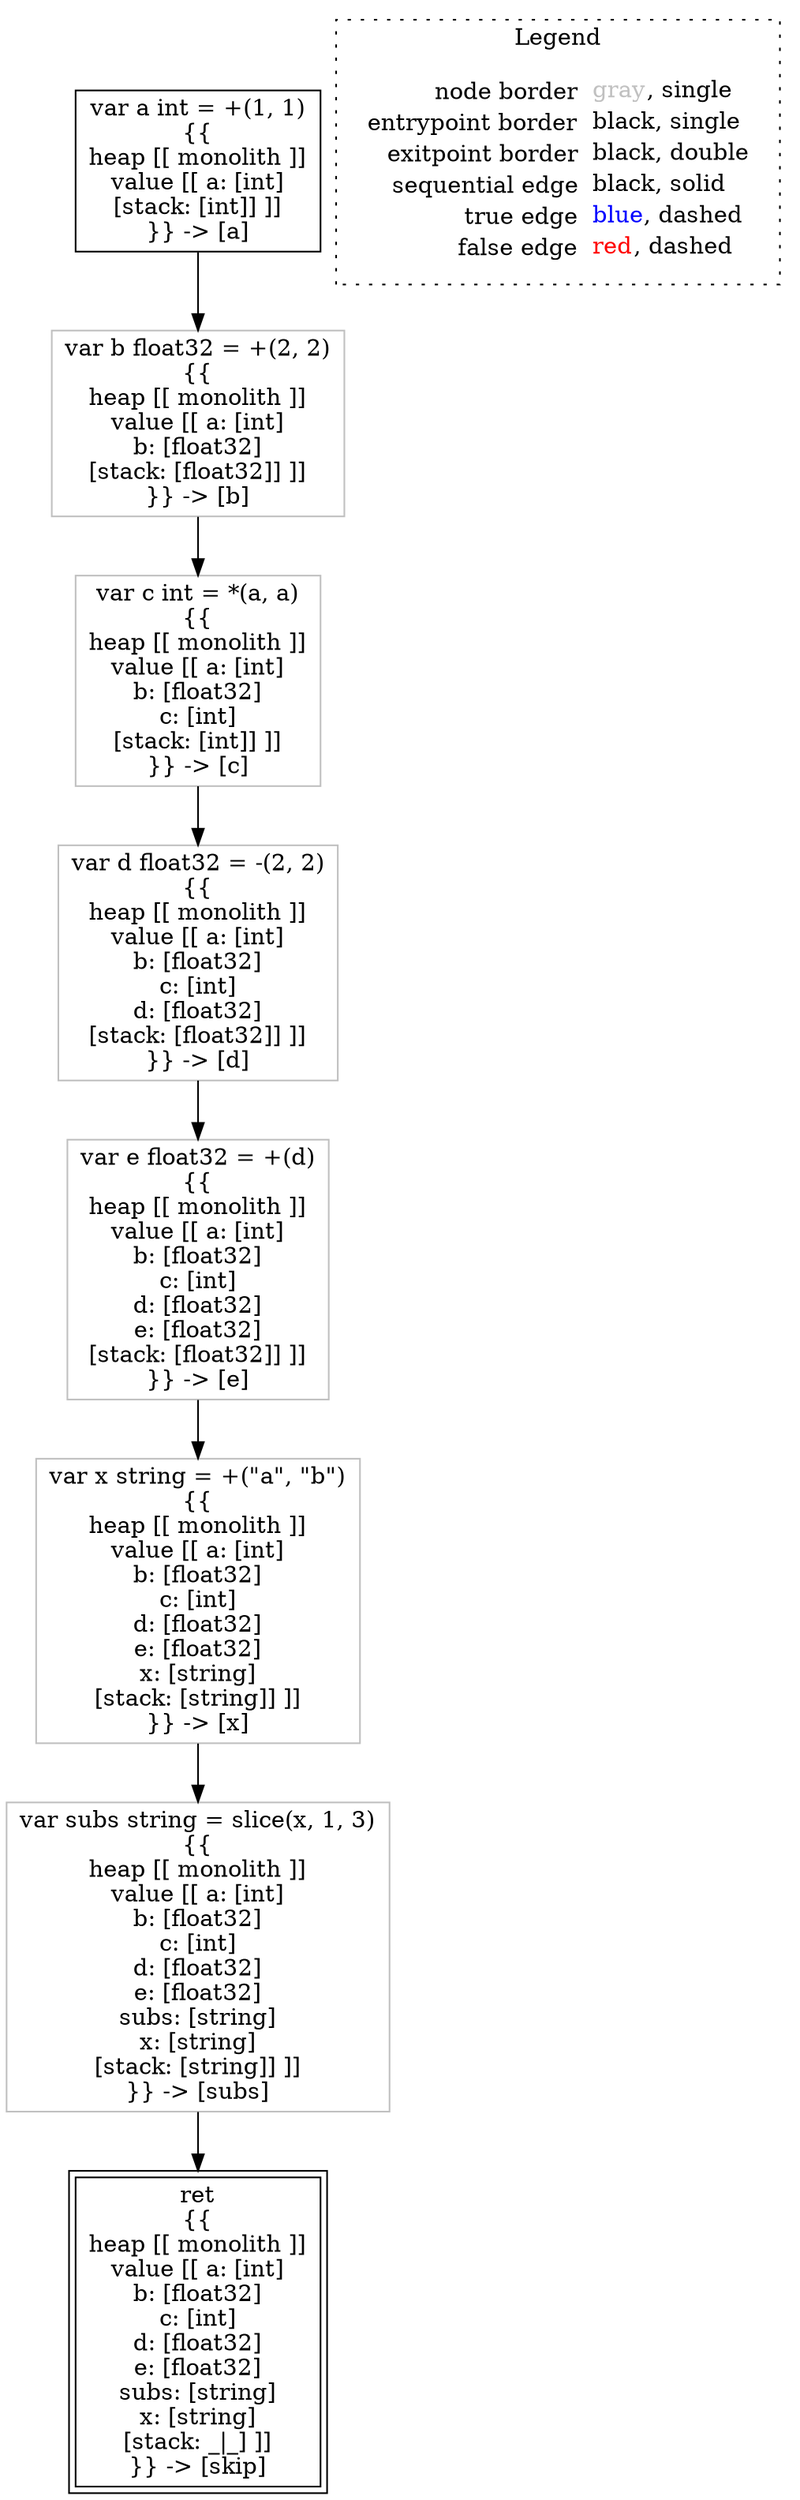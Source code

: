 digraph {
	"node0" [shape="rect",color="black",label=<var a int = +(1, 1)<BR/>{{<BR/>heap [[ monolith ]]<BR/>value [[ a: [int]<BR/>[stack: [int]] ]]<BR/>}} -&gt; [a]>];
	"node1" [shape="rect",color="gray",label=<var subs string = slice(x, 1, 3)<BR/>{{<BR/>heap [[ monolith ]]<BR/>value [[ a: [int]<BR/>b: [float32]<BR/>c: [int]<BR/>d: [float32]<BR/>e: [float32]<BR/>subs: [string]<BR/>x: [string]<BR/>[stack: [string]] ]]<BR/>}} -&gt; [subs]>];
	"node2" [shape="rect",color="gray",label=<var b float32 = +(2, 2)<BR/>{{<BR/>heap [[ monolith ]]<BR/>value [[ a: [int]<BR/>b: [float32]<BR/>[stack: [float32]] ]]<BR/>}} -&gt; [b]>];
	"node3" [shape="rect",color="gray",label=<var c int = *(a, a)<BR/>{{<BR/>heap [[ monolith ]]<BR/>value [[ a: [int]<BR/>b: [float32]<BR/>c: [int]<BR/>[stack: [int]] ]]<BR/>}} -&gt; [c]>];
	"node4" [shape="rect",color="gray",label=<var d float32 = -(2, 2)<BR/>{{<BR/>heap [[ monolith ]]<BR/>value [[ a: [int]<BR/>b: [float32]<BR/>c: [int]<BR/>d: [float32]<BR/>[stack: [float32]] ]]<BR/>}} -&gt; [d]>];
	"node5" [shape="rect",color="black",peripheries="2",label=<ret<BR/>{{<BR/>heap [[ monolith ]]<BR/>value [[ a: [int]<BR/>b: [float32]<BR/>c: [int]<BR/>d: [float32]<BR/>e: [float32]<BR/>subs: [string]<BR/>x: [string]<BR/>[stack: _|_] ]]<BR/>}} -&gt; [skip]>];
	"node6" [shape="rect",color="gray",label=<var e float32 = +(d)<BR/>{{<BR/>heap [[ monolith ]]<BR/>value [[ a: [int]<BR/>b: [float32]<BR/>c: [int]<BR/>d: [float32]<BR/>e: [float32]<BR/>[stack: [float32]] ]]<BR/>}} -&gt; [e]>];
	"node7" [shape="rect",color="gray",label=<var x string = +(&quot;a&quot;, &quot;b&quot;)<BR/>{{<BR/>heap [[ monolith ]]<BR/>value [[ a: [int]<BR/>b: [float32]<BR/>c: [int]<BR/>d: [float32]<BR/>e: [float32]<BR/>x: [string]<BR/>[stack: [string]] ]]<BR/>}} -&gt; [x]>];
	"node0" -> "node2" [color="black"];
	"node1" -> "node5" [color="black"];
	"node2" -> "node3" [color="black"];
	"node3" -> "node4" [color="black"];
	"node4" -> "node6" [color="black"];
	"node6" -> "node7" [color="black"];
	"node7" -> "node1" [color="black"];
subgraph cluster_legend {
	label="Legend";
	style=dotted;
	node [shape=plaintext];
	"legend" [label=<<table border="0" cellpadding="2" cellspacing="0" cellborder="0"><tr><td align="right">node border&nbsp;</td><td align="left"><font color="gray">gray</font>, single</td></tr><tr><td align="right">entrypoint border&nbsp;</td><td align="left"><font color="black">black</font>, single</td></tr><tr><td align="right">exitpoint border&nbsp;</td><td align="left"><font color="black">black</font>, double</td></tr><tr><td align="right">sequential edge&nbsp;</td><td align="left"><font color="black">black</font>, solid</td></tr><tr><td align="right">true edge&nbsp;</td><td align="left"><font color="blue">blue</font>, dashed</td></tr><tr><td align="right">false edge&nbsp;</td><td align="left"><font color="red">red</font>, dashed</td></tr></table>>];
}

}
